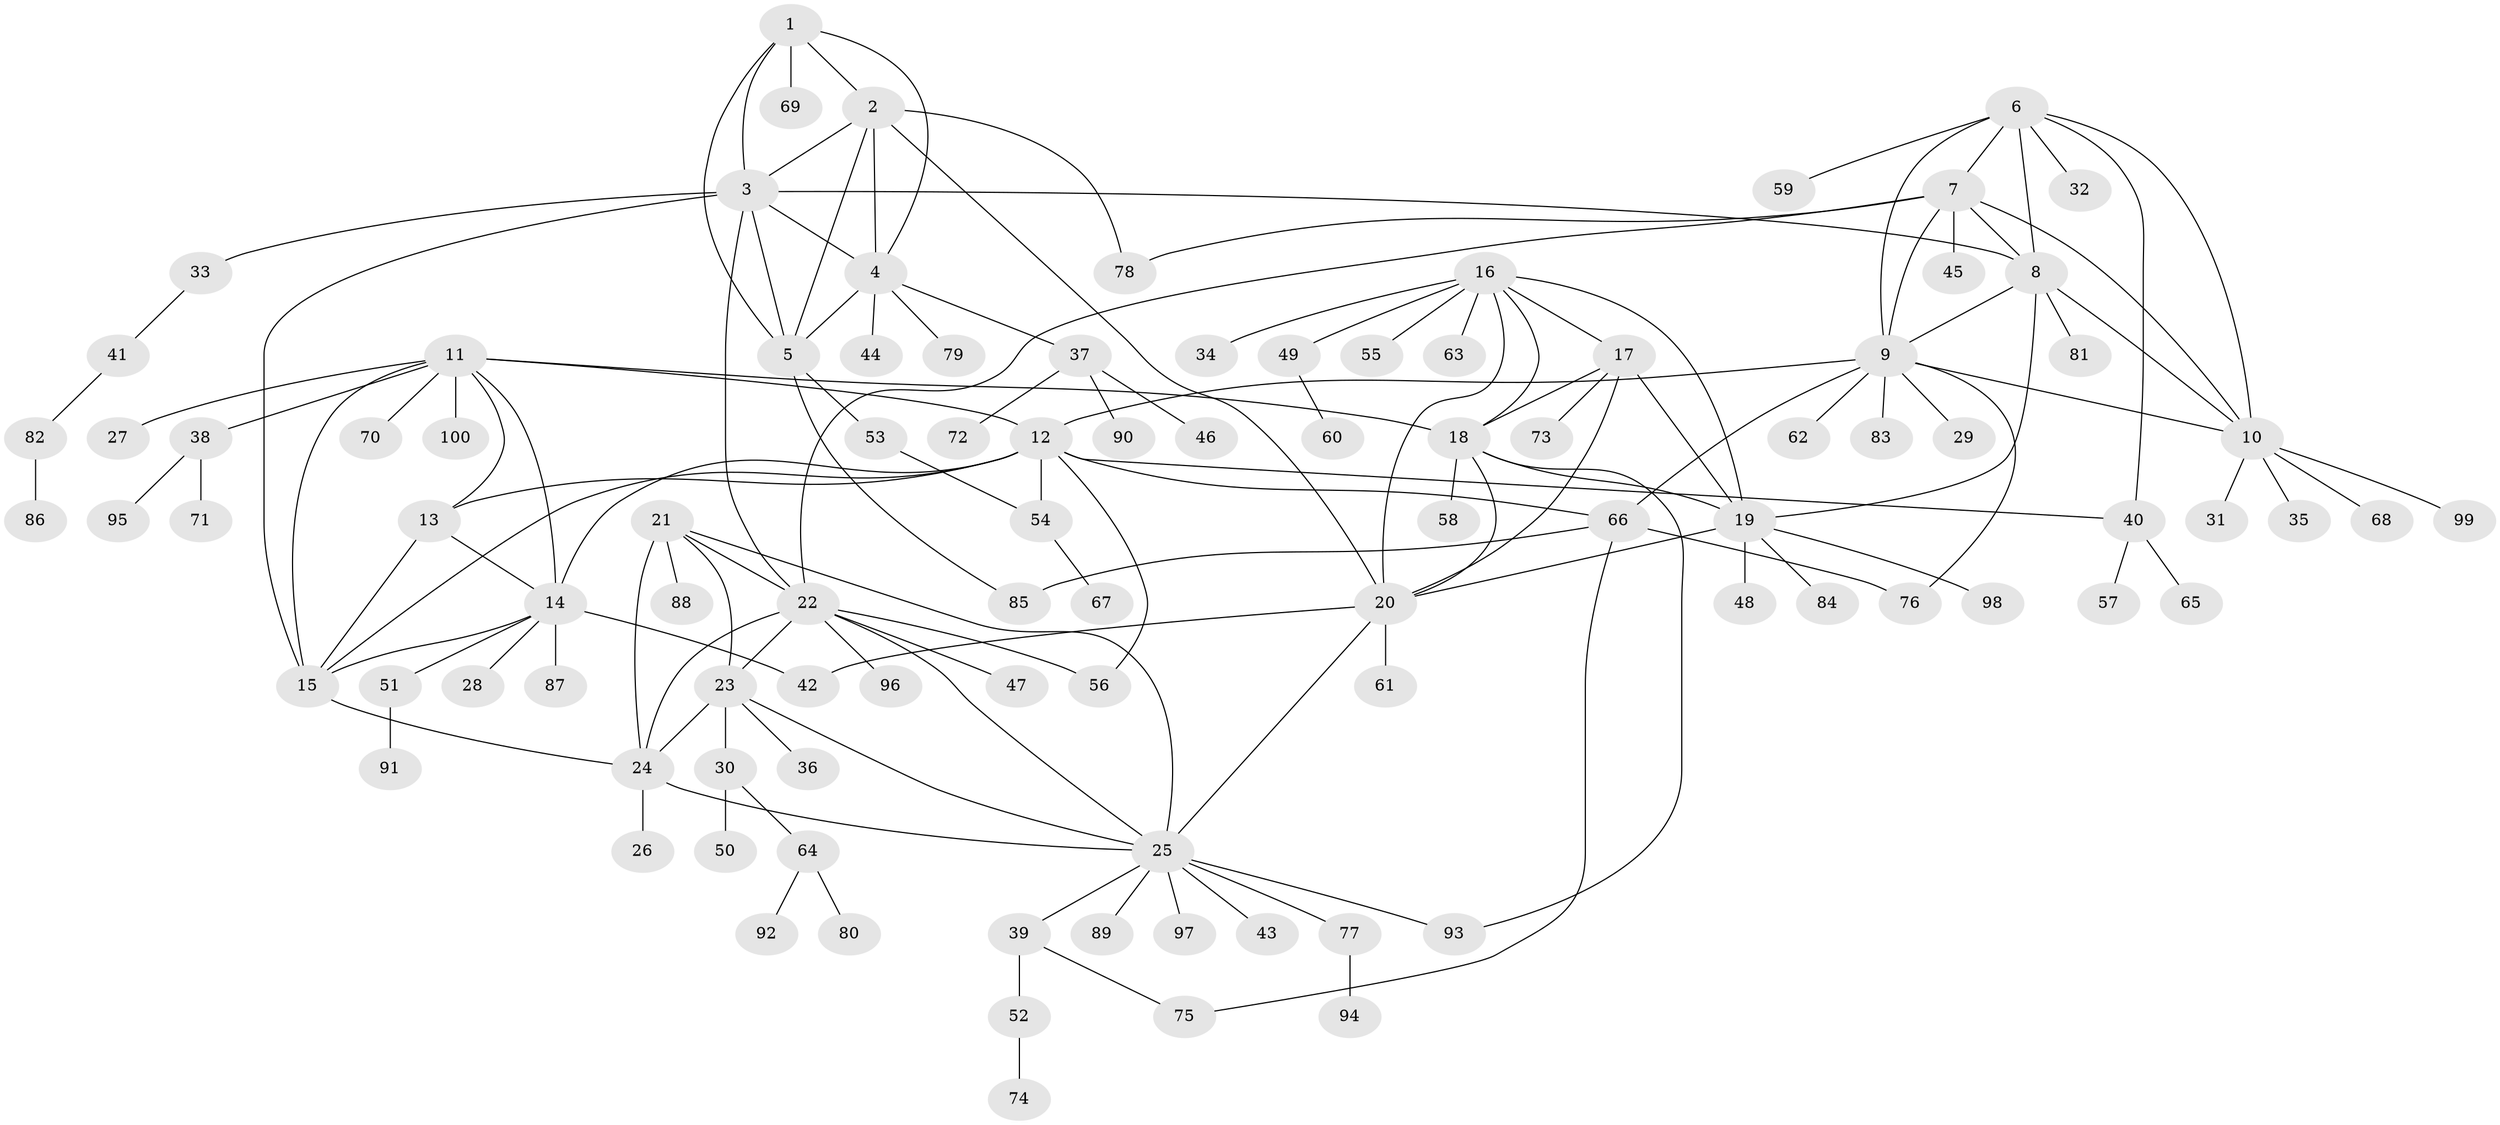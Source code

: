 // Generated by graph-tools (version 1.1) at 2025/50/03/09/25 03:50:41]
// undirected, 100 vertices, 145 edges
graph export_dot {
graph [start="1"]
  node [color=gray90,style=filled];
  1;
  2;
  3;
  4;
  5;
  6;
  7;
  8;
  9;
  10;
  11;
  12;
  13;
  14;
  15;
  16;
  17;
  18;
  19;
  20;
  21;
  22;
  23;
  24;
  25;
  26;
  27;
  28;
  29;
  30;
  31;
  32;
  33;
  34;
  35;
  36;
  37;
  38;
  39;
  40;
  41;
  42;
  43;
  44;
  45;
  46;
  47;
  48;
  49;
  50;
  51;
  52;
  53;
  54;
  55;
  56;
  57;
  58;
  59;
  60;
  61;
  62;
  63;
  64;
  65;
  66;
  67;
  68;
  69;
  70;
  71;
  72;
  73;
  74;
  75;
  76;
  77;
  78;
  79;
  80;
  81;
  82;
  83;
  84;
  85;
  86;
  87;
  88;
  89;
  90;
  91;
  92;
  93;
  94;
  95;
  96;
  97;
  98;
  99;
  100;
  1 -- 2;
  1 -- 3;
  1 -- 4;
  1 -- 5;
  1 -- 69;
  2 -- 3;
  2 -- 4;
  2 -- 5;
  2 -- 20;
  2 -- 78;
  3 -- 4;
  3 -- 5;
  3 -- 8;
  3 -- 15;
  3 -- 22;
  3 -- 33;
  4 -- 5;
  4 -- 37;
  4 -- 44;
  4 -- 79;
  5 -- 53;
  5 -- 85;
  6 -- 7;
  6 -- 8;
  6 -- 9;
  6 -- 10;
  6 -- 32;
  6 -- 40;
  6 -- 59;
  7 -- 8;
  7 -- 9;
  7 -- 10;
  7 -- 22;
  7 -- 45;
  7 -- 78;
  8 -- 9;
  8 -- 10;
  8 -- 19;
  8 -- 81;
  9 -- 10;
  9 -- 12;
  9 -- 29;
  9 -- 62;
  9 -- 66;
  9 -- 76;
  9 -- 83;
  10 -- 31;
  10 -- 35;
  10 -- 68;
  10 -- 99;
  11 -- 12;
  11 -- 13;
  11 -- 14;
  11 -- 15;
  11 -- 18;
  11 -- 27;
  11 -- 38;
  11 -- 70;
  11 -- 100;
  12 -- 13;
  12 -- 14;
  12 -- 15;
  12 -- 40;
  12 -- 54;
  12 -- 56;
  12 -- 66;
  13 -- 14;
  13 -- 15;
  14 -- 15;
  14 -- 28;
  14 -- 42;
  14 -- 51;
  14 -- 87;
  15 -- 24;
  16 -- 17;
  16 -- 18;
  16 -- 19;
  16 -- 20;
  16 -- 34;
  16 -- 49;
  16 -- 55;
  16 -- 63;
  17 -- 18;
  17 -- 19;
  17 -- 20;
  17 -- 73;
  18 -- 19;
  18 -- 20;
  18 -- 58;
  18 -- 93;
  19 -- 20;
  19 -- 48;
  19 -- 84;
  19 -- 98;
  20 -- 25;
  20 -- 42;
  20 -- 61;
  21 -- 22;
  21 -- 23;
  21 -- 24;
  21 -- 25;
  21 -- 88;
  22 -- 23;
  22 -- 24;
  22 -- 25;
  22 -- 47;
  22 -- 56;
  22 -- 96;
  23 -- 24;
  23 -- 25;
  23 -- 30;
  23 -- 36;
  24 -- 25;
  24 -- 26;
  25 -- 39;
  25 -- 43;
  25 -- 77;
  25 -- 89;
  25 -- 93;
  25 -- 97;
  30 -- 50;
  30 -- 64;
  33 -- 41;
  37 -- 46;
  37 -- 72;
  37 -- 90;
  38 -- 71;
  38 -- 95;
  39 -- 52;
  39 -- 75;
  40 -- 57;
  40 -- 65;
  41 -- 82;
  49 -- 60;
  51 -- 91;
  52 -- 74;
  53 -- 54;
  54 -- 67;
  64 -- 80;
  64 -- 92;
  66 -- 75;
  66 -- 76;
  66 -- 85;
  77 -- 94;
  82 -- 86;
}
